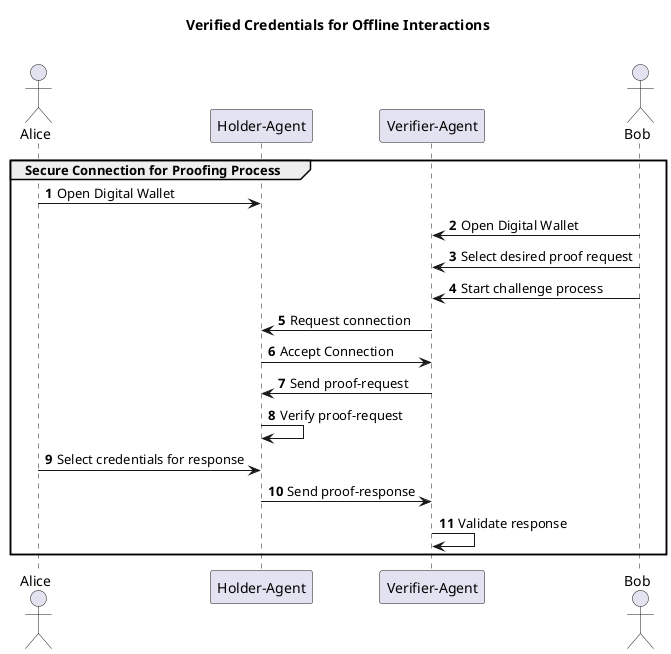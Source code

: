 @startuml

autonumber

title Verified Credentials for Offline Interactions\n

actor "Alice" as Holder
participant "Holder-Agent" as HA
participant "Verifier-Agent" as VA
actor "Bob" as Verifier

group Secure Connection for Proofing Process
Holder->HA: Open Digital Wallet
Verifier->VA: Open Digital Wallet
Verifier->VA: Select desired proof request
Verifier->VA: Start challenge process
VA->HA: Request connection
HA->VA: Accept Connection
VA->HA: Send proof-request
HA->HA: Verify proof-request
Holder->HA: Select credentials for response
HA->VA: Send proof-response
VA->VA: Validate response
end

@enduml
